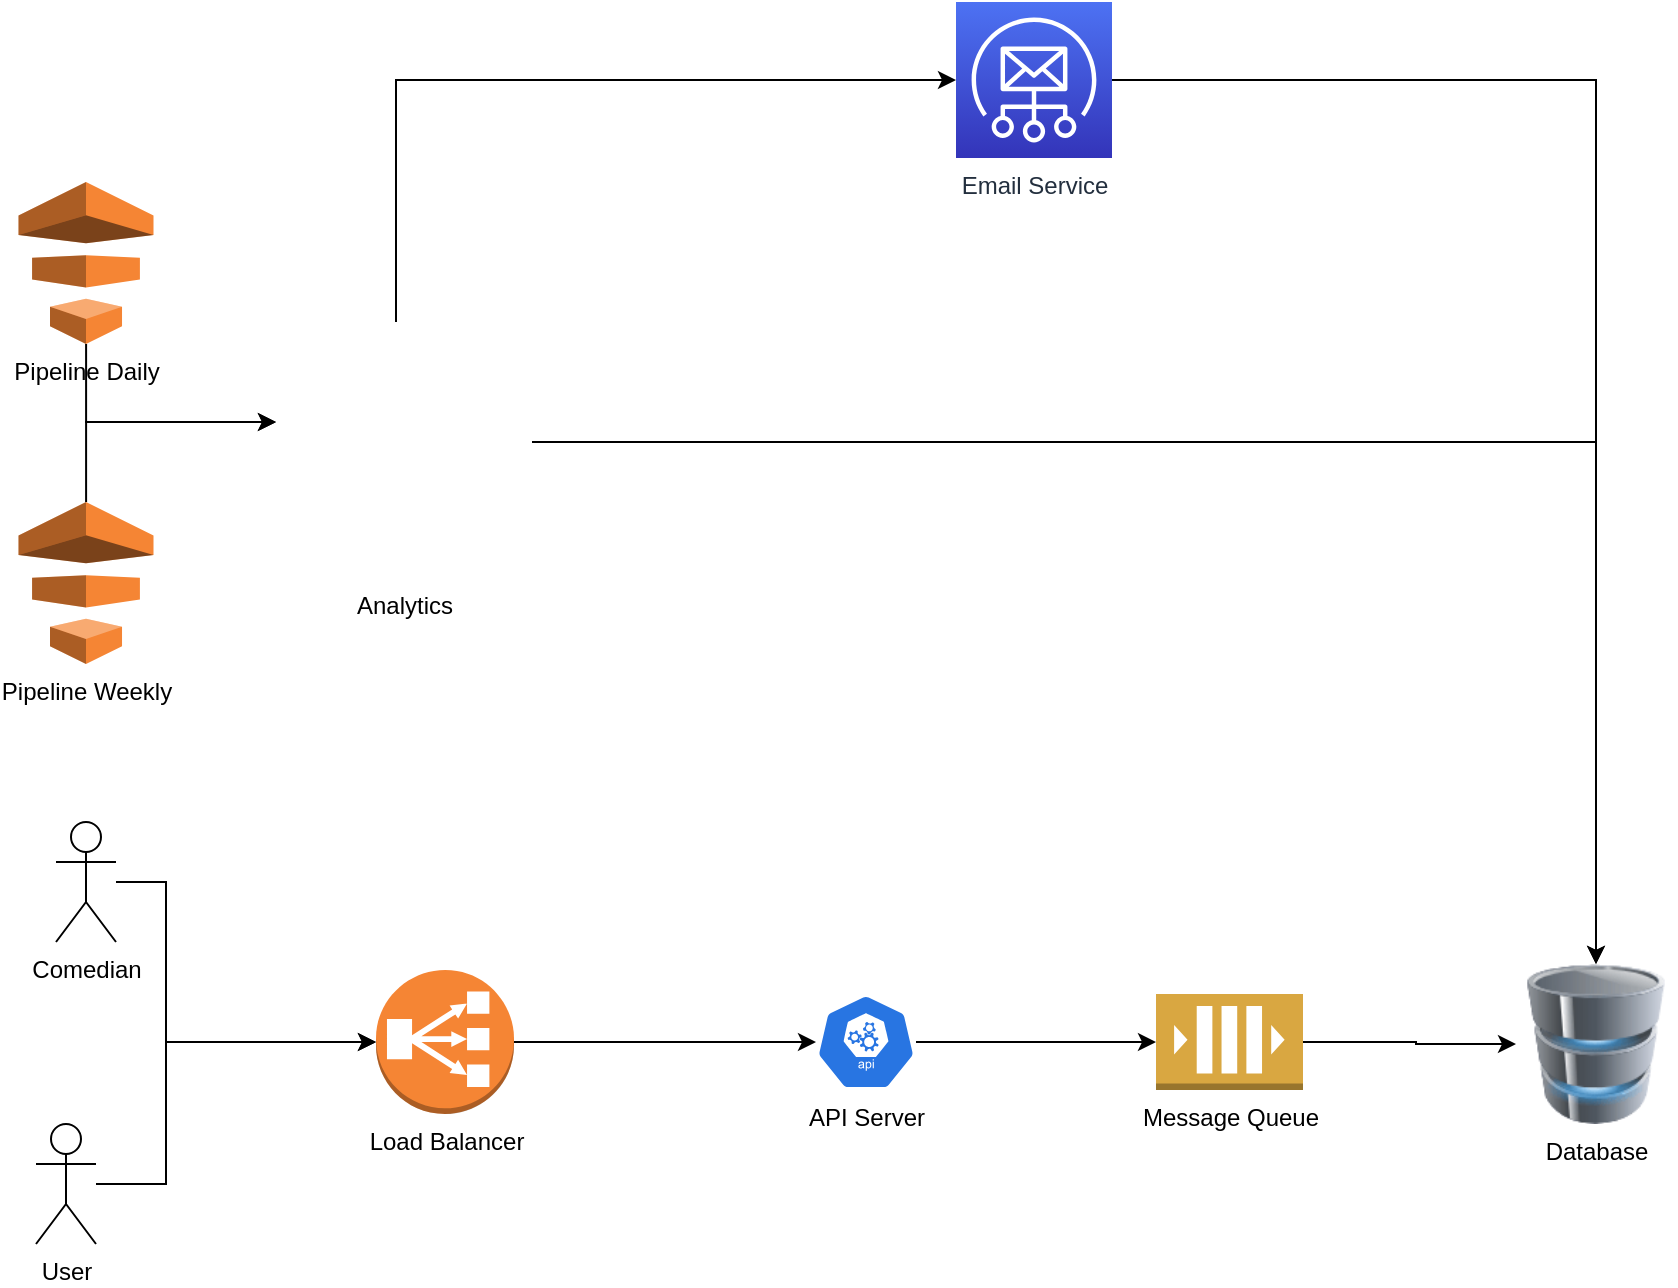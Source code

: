 <mxfile version="20.8.16" type="device"><diagram name="Page-1" id="OvC3nVv98PRImpZaIBGC"><mxGraphModel dx="1050" dy="1581" grid="1" gridSize="10" guides="1" tooltips="1" connect="1" arrows="1" fold="1" page="1" pageScale="1" pageWidth="850" pageHeight="1100" math="0" shadow="0"><root><mxCell id="0"/><mxCell id="1" parent="0"/><mxCell id="AUQpvpFklLSuR6-6HCkr-7" style="edgeStyle=orthogonalEdgeStyle;rounded=0;orthogonalLoop=1;jettySize=auto;html=1;" edge="1" parent="1" source="AUQpvpFklLSuR6-6HCkr-1" target="AUQpvpFklLSuR6-6HCkr-6"><mxGeometry relative="1" as="geometry"><Array as="points"><mxPoint x="85" y="130"/><mxPoint x="85" y="210"/></Array></mxGeometry></mxCell><mxCell id="AUQpvpFklLSuR6-6HCkr-1" value="Comedian" style="shape=umlActor;verticalLabelPosition=bottom;verticalAlign=top;html=1;outlineConnect=0;" vertex="1" parent="1"><mxGeometry x="30" y="100" width="30" height="60" as="geometry"/></mxCell><mxCell id="AUQpvpFklLSuR6-6HCkr-8" style="edgeStyle=orthogonalEdgeStyle;rounded=0;orthogonalLoop=1;jettySize=auto;html=1;" edge="1" parent="1" source="AUQpvpFklLSuR6-6HCkr-2" target="AUQpvpFklLSuR6-6HCkr-6"><mxGeometry relative="1" as="geometry"><Array as="points"><mxPoint x="85" y="281"/><mxPoint x="85" y="210"/></Array></mxGeometry></mxCell><mxCell id="AUQpvpFklLSuR6-6HCkr-2" value="User" style="shape=umlActor;verticalLabelPosition=bottom;verticalAlign=top;html=1;outlineConnect=0;" vertex="1" parent="1"><mxGeometry x="20" y="251" width="30" height="60" as="geometry"/></mxCell><mxCell id="AUQpvpFklLSuR6-6HCkr-35" style="edgeStyle=orthogonalEdgeStyle;rounded=0;orthogonalLoop=1;jettySize=auto;html=1;" edge="1" parent="1" source="AUQpvpFklLSuR6-6HCkr-6" target="AUQpvpFklLSuR6-6HCkr-31"><mxGeometry relative="1" as="geometry"/></mxCell><mxCell id="AUQpvpFklLSuR6-6HCkr-6" value="Load Balancer" style="outlineConnect=0;dashed=0;verticalLabelPosition=bottom;verticalAlign=top;align=center;html=1;shape=mxgraph.aws3.classic_load_balancer;fillColor=#F58534;gradientColor=none;" vertex="1" parent="1"><mxGeometry x="190" y="174" width="69" height="72" as="geometry"/></mxCell><mxCell id="AUQpvpFklLSuR6-6HCkr-16" style="edgeStyle=orthogonalEdgeStyle;rounded=0;orthogonalLoop=1;jettySize=auto;html=1;" edge="1" parent="1" source="AUQpvpFklLSuR6-6HCkr-9" target="AUQpvpFklLSuR6-6HCkr-13"><mxGeometry relative="1" as="geometry"><Array as="points"><mxPoint x="800" y="90"/><mxPoint x="800" y="90"/></Array></mxGeometry></mxCell><mxCell id="AUQpvpFklLSuR6-6HCkr-9" value="Email Service" style="sketch=0;points=[[0,0,0],[0.25,0,0],[0.5,0,0],[0.75,0,0],[1,0,0],[0,1,0],[0.25,1,0],[0.5,1,0],[0.75,1,0],[1,1,0],[0,0.25,0],[0,0.5,0],[0,0.75,0],[1,0.25,0],[1,0.5,0],[1,0.75,0]];outlineConnect=0;fontColor=#232F3E;gradientColor=#4D72F3;gradientDirection=north;fillColor=#3334B9;strokeColor=#ffffff;dashed=0;verticalLabelPosition=bottom;verticalAlign=top;align=center;html=1;fontSize=12;fontStyle=0;aspect=fixed;shape=mxgraph.aws4.resourceIcon;resIcon=mxgraph.aws4.simple_email_service;" vertex="1" parent="1"><mxGeometry x="480" y="-310" width="78" height="78" as="geometry"/></mxCell><mxCell id="AUQpvpFklLSuR6-6HCkr-13" value="Database" style="image;html=1;image=img/lib/clip_art/computers/Database_128x128.png" vertex="1" parent="1"><mxGeometry x="760" y="171" width="80" height="80" as="geometry"/></mxCell><mxCell id="AUQpvpFklLSuR6-6HCkr-22" style="edgeStyle=orthogonalEdgeStyle;rounded=0;orthogonalLoop=1;jettySize=auto;html=1;" edge="1" parent="1" source="AUQpvpFklLSuR6-6HCkr-19" target="AUQpvpFklLSuR6-6HCkr-21"><mxGeometry relative="1" as="geometry"><Array as="points"><mxPoint x="45" y="-100"/></Array></mxGeometry></mxCell><mxCell id="AUQpvpFklLSuR6-6HCkr-19" value="Pipeline Daily" style="outlineConnect=0;dashed=0;verticalLabelPosition=bottom;verticalAlign=top;align=center;html=1;shape=mxgraph.aws3.data_pipeline;fillColor=#F58534;gradientColor=none;" vertex="1" parent="1"><mxGeometry x="11.25" y="-220" width="67.5" height="81" as="geometry"/></mxCell><mxCell id="AUQpvpFklLSuR6-6HCkr-23" style="edgeStyle=orthogonalEdgeStyle;rounded=0;orthogonalLoop=1;jettySize=auto;html=1;" edge="1" parent="1" source="AUQpvpFklLSuR6-6HCkr-21" target="AUQpvpFklLSuR6-6HCkr-13"><mxGeometry relative="1" as="geometry"><Array as="points"><mxPoint x="800" y="-90"/></Array></mxGeometry></mxCell><mxCell id="AUQpvpFklLSuR6-6HCkr-26" style="edgeStyle=orthogonalEdgeStyle;rounded=0;orthogonalLoop=1;jettySize=auto;html=1;" edge="1" parent="1" source="AUQpvpFklLSuR6-6HCkr-21" target="AUQpvpFklLSuR6-6HCkr-9"><mxGeometry relative="1" as="geometry"><Array as="points"><mxPoint x="200" y="-271"/></Array></mxGeometry></mxCell><mxCell id="AUQpvpFklLSuR6-6HCkr-21" value="Analytics" style="shape=image;html=1;verticalAlign=top;verticalLabelPosition=bottom;labelBackgroundColor=#ffffff;imageAspect=0;aspect=fixed;image=https://cdn0.iconfinder.com/data/icons/thin-line-icons-for-seo-and-development-1/64/Programming_Development_analysis-128.png" vertex="1" parent="1"><mxGeometry x="140" y="-150" width="128" height="128" as="geometry"/></mxCell><mxCell id="AUQpvpFklLSuR6-6HCkr-43" style="edgeStyle=orthogonalEdgeStyle;rounded=0;orthogonalLoop=1;jettySize=auto;html=1;" edge="1" parent="1" source="AUQpvpFklLSuR6-6HCkr-31" target="AUQpvpFklLSuR6-6HCkr-42"><mxGeometry relative="1" as="geometry"/></mxCell><mxCell id="AUQpvpFklLSuR6-6HCkr-31" value="API Server" style="sketch=0;html=1;dashed=0;whitespace=wrap;fillColor=#2875E2;strokeColor=#ffffff;points=[[0.005,0.63,0],[0.1,0.2,0],[0.9,0.2,0],[0.5,0,0],[0.995,0.63,0],[0.72,0.99,0],[0.5,1,0],[0.28,0.99,0]];verticalLabelPosition=bottom;align=center;verticalAlign=top;shape=mxgraph.kubernetes.icon;prIcon=api" vertex="1" parent="1"><mxGeometry x="410" y="186" width="50" height="48" as="geometry"/></mxCell><mxCell id="AUQpvpFklLSuR6-6HCkr-41" style="edgeStyle=orthogonalEdgeStyle;rounded=0;orthogonalLoop=1;jettySize=auto;html=1;" edge="1" parent="1" source="AUQpvpFklLSuR6-6HCkr-36" target="AUQpvpFklLSuR6-6HCkr-21"><mxGeometry relative="1" as="geometry"><Array as="points"><mxPoint x="45" y="-100"/></Array></mxGeometry></mxCell><mxCell id="AUQpvpFklLSuR6-6HCkr-36" value="Pipeline Weekly" style="outlineConnect=0;dashed=0;verticalLabelPosition=bottom;verticalAlign=top;align=center;html=1;shape=mxgraph.aws3.data_pipeline;fillColor=#F58534;gradientColor=none;" vertex="1" parent="1"><mxGeometry x="11.25" y="-60" width="67.5" height="81" as="geometry"/></mxCell><mxCell id="AUQpvpFklLSuR6-6HCkr-44" style="edgeStyle=orthogonalEdgeStyle;rounded=0;orthogonalLoop=1;jettySize=auto;html=1;" edge="1" parent="1" source="AUQpvpFklLSuR6-6HCkr-42" target="AUQpvpFklLSuR6-6HCkr-13"><mxGeometry relative="1" as="geometry"><Array as="points"><mxPoint x="710" y="210"/><mxPoint x="710" y="211"/></Array></mxGeometry></mxCell><mxCell id="AUQpvpFklLSuR6-6HCkr-42" value="Message Queue" style="outlineConnect=0;dashed=0;verticalLabelPosition=bottom;verticalAlign=top;align=center;html=1;shape=mxgraph.aws3.queue;fillColor=#D9A741;gradientColor=none;" vertex="1" parent="1"><mxGeometry x="580" y="186" width="73.5" height="48" as="geometry"/></mxCell></root></mxGraphModel></diagram></mxfile>